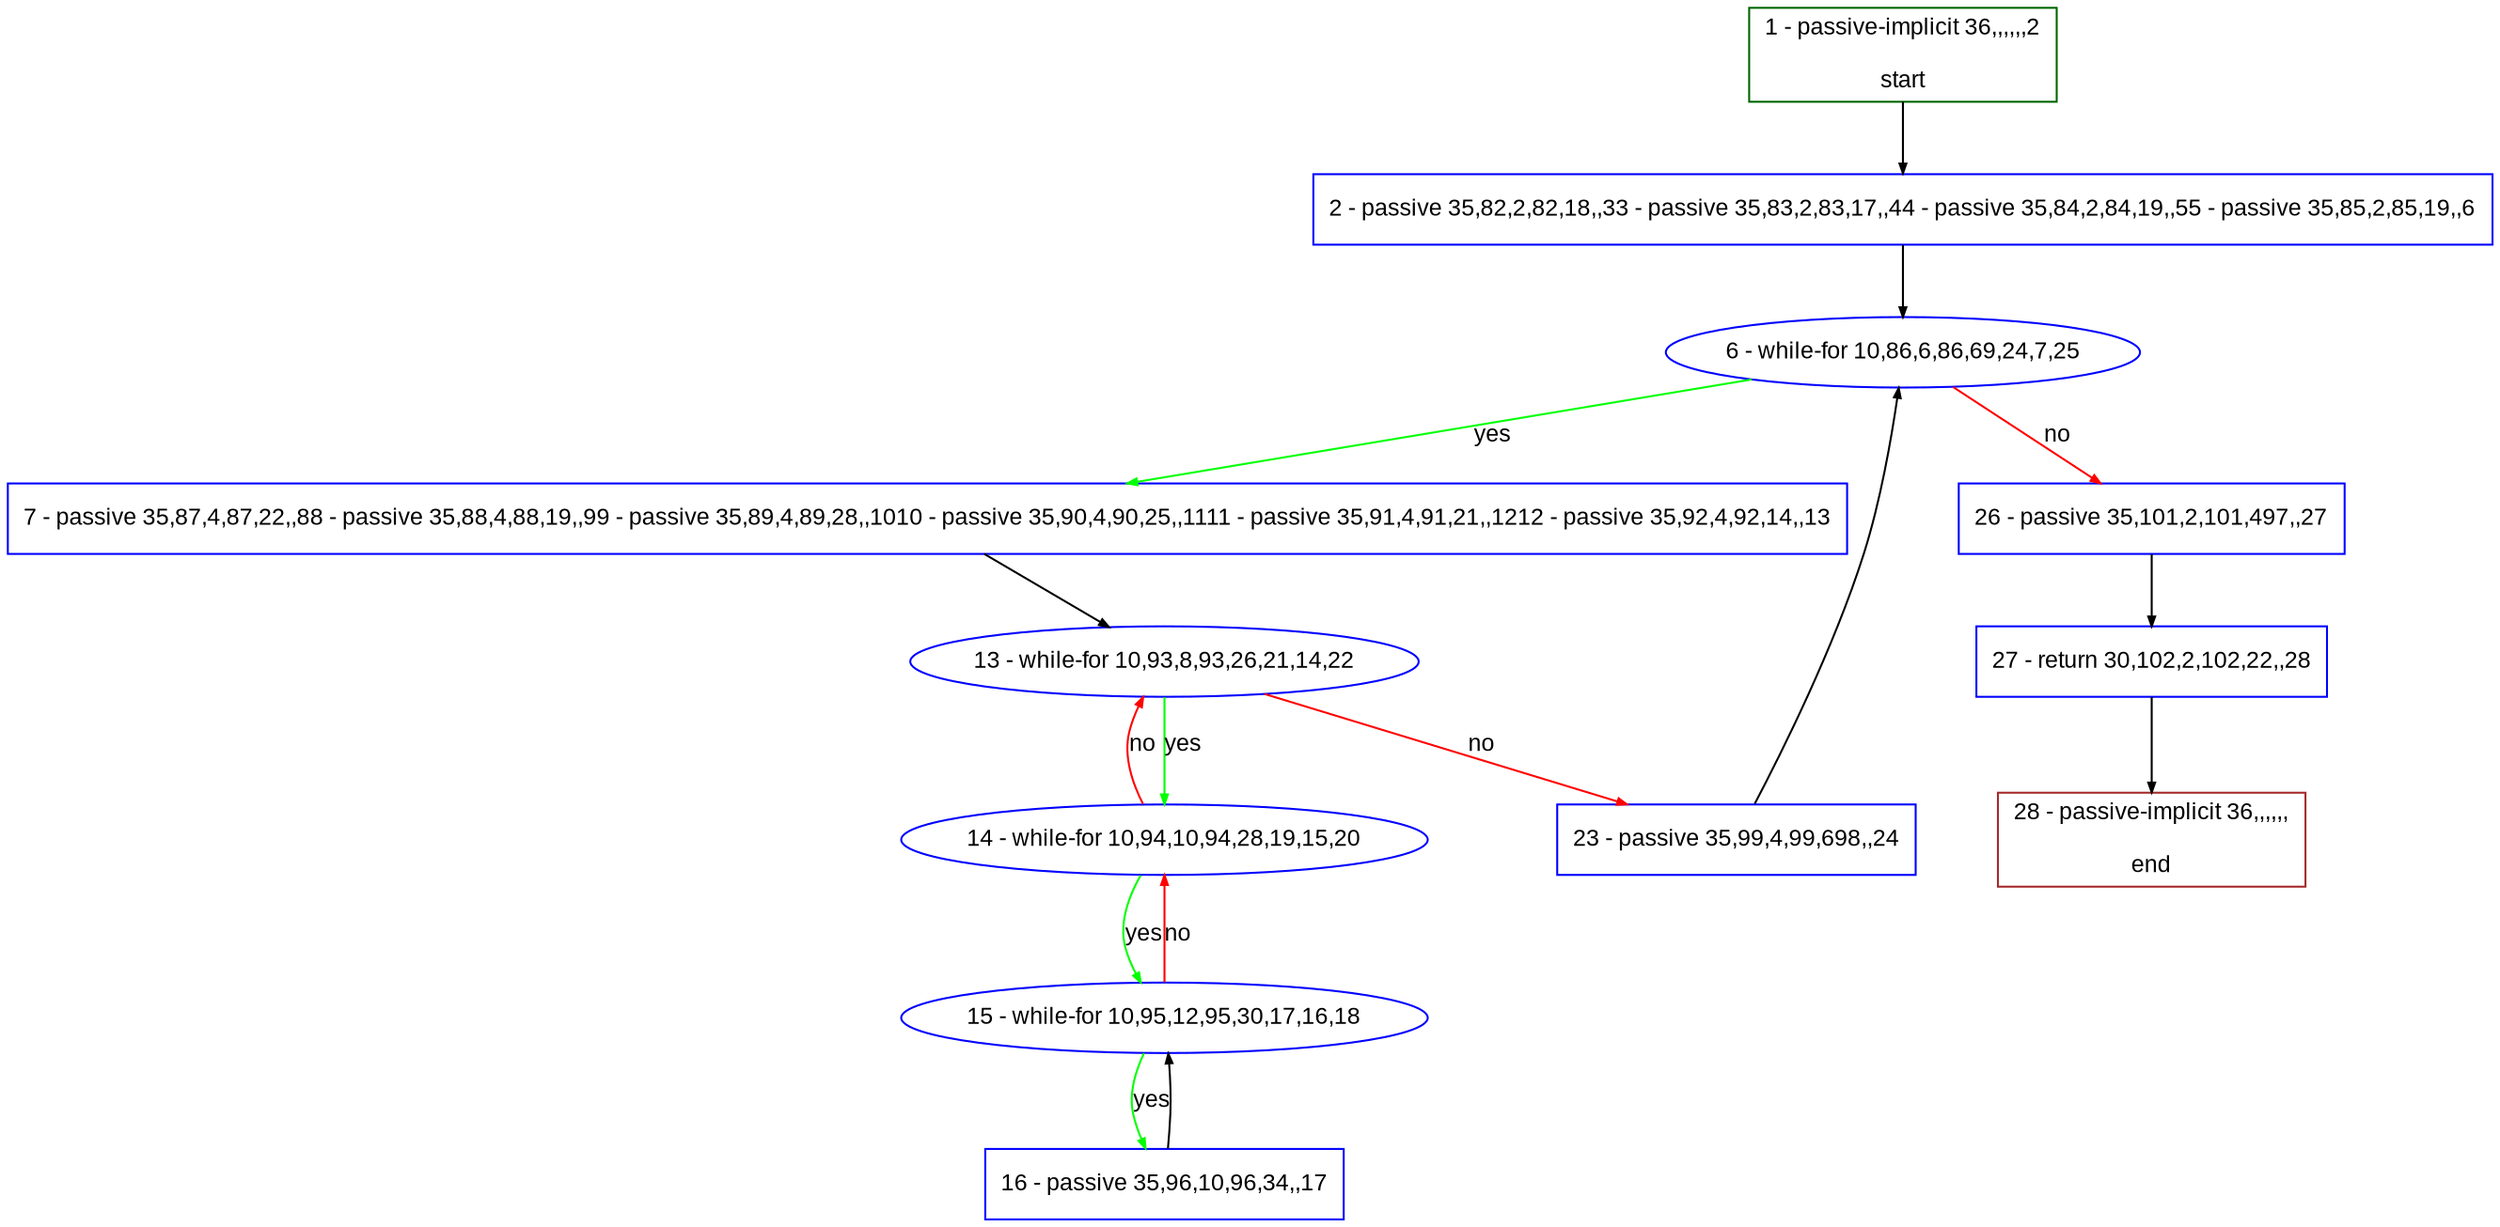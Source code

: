digraph "" {
  graph [pack="true", label="", fontsize="12", packmode="clust", fontname="Arial", fillcolor="#FFFFCC", bgcolor="white", style="rounded,filled", compound="true"];
  node [node_initialized="no", label="", color="grey", fontsize="12", fillcolor="white", fontname="Arial", style="filled", shape="rectangle", compound="true", fixedsize="false"];
  edge [fontcolor="black", arrowhead="normal", arrowtail="none", arrowsize="0.5", ltail="", label="", color="black", fontsize="12", lhead="", fontname="Arial", dir="forward", compound="true"];
  __N1 [label="2 - passive 35,82,2,82,18,,33 - passive 35,83,2,83,17,,44 - passive 35,84,2,84,19,,55 - passive 35,85,2,85,19,,6", color="#0000ff", fillcolor="#ffffff", style="filled", shape="box"];
  __N2 [label="1 - passive-implicit 36,,,,,,2\n\nstart", color="#006400", fillcolor="#ffffff", style="filled", shape="box"];
  __N3 [label="6 - while-for 10,86,6,86,69,24,7,25", color="#0000ff", fillcolor="#ffffff", style="filled", shape="oval"];
  __N4 [label="7 - passive 35,87,4,87,22,,88 - passive 35,88,4,88,19,,99 - passive 35,89,4,89,28,,1010 - passive 35,90,4,90,25,,1111 - passive 35,91,4,91,21,,1212 - passive 35,92,4,92,14,,13", color="#0000ff", fillcolor="#ffffff", style="filled", shape="box"];
  __N5 [label="26 - passive 35,101,2,101,497,,27", color="#0000ff", fillcolor="#ffffff", style="filled", shape="box"];
  __N6 [label="13 - while-for 10,93,8,93,26,21,14,22", color="#0000ff", fillcolor="#ffffff", style="filled", shape="oval"];
  __N7 [label="14 - while-for 10,94,10,94,28,19,15,20", color="#0000ff", fillcolor="#ffffff", style="filled", shape="oval"];
  __N8 [label="23 - passive 35,99,4,99,698,,24", color="#0000ff", fillcolor="#ffffff", style="filled", shape="box"];
  __N9 [label="15 - while-for 10,95,12,95,30,17,16,18", color="#0000ff", fillcolor="#ffffff", style="filled", shape="oval"];
  __N10 [label="16 - passive 35,96,10,96,34,,17", color="#0000ff", fillcolor="#ffffff", style="filled", shape="box"];
  __N11 [label="27 - return 30,102,2,102,22,,28", color="#0000ff", fillcolor="#ffffff", style="filled", shape="box"];
  __N12 [label="28 - passive-implicit 36,,,,,,\n\nend", color="#a52a2a", fillcolor="#ffffff", style="filled", shape="box"];
  __N2 -> __N1 [arrowhead="normal", arrowtail="none", color="#000000", label="", dir="forward"];
  __N1 -> __N3 [arrowhead="normal", arrowtail="none", color="#000000", label="", dir="forward"];
  __N3 -> __N4 [arrowhead="normal", arrowtail="none", color="#00ff00", label="yes", dir="forward"];
  __N3 -> __N5 [arrowhead="normal", arrowtail="none", color="#ff0000", label="no", dir="forward"];
  __N4 -> __N6 [arrowhead="normal", arrowtail="none", color="#000000", label="", dir="forward"];
  __N6 -> __N7 [arrowhead="normal", arrowtail="none", color="#00ff00", label="yes", dir="forward"];
  __N7 -> __N6 [arrowhead="normal", arrowtail="none", color="#ff0000", label="no", dir="forward"];
  __N6 -> __N8 [arrowhead="normal", arrowtail="none", color="#ff0000", label="no", dir="forward"];
  __N7 -> __N9 [arrowhead="normal", arrowtail="none", color="#00ff00", label="yes", dir="forward"];
  __N9 -> __N7 [arrowhead="normal", arrowtail="none", color="#ff0000", label="no", dir="forward"];
  __N9 -> __N10 [arrowhead="normal", arrowtail="none", color="#00ff00", label="yes", dir="forward"];
  __N10 -> __N9 [arrowhead="normal", arrowtail="none", color="#000000", label="", dir="forward"];
  __N8 -> __N3 [arrowhead="normal", arrowtail="none", color="#000000", label="", dir="forward"];
  __N5 -> __N11 [arrowhead="normal", arrowtail="none", color="#000000", label="", dir="forward"];
  __N11 -> __N12 [arrowhead="normal", arrowtail="none", color="#000000", label="", dir="forward"];
}

